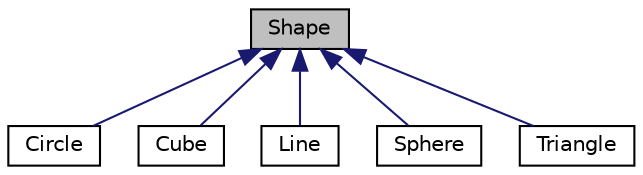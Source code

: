digraph "Shape"
{
  edge [fontname="Helvetica",fontsize="10",labelfontname="Helvetica",labelfontsize="10"];
  node [fontname="Helvetica",fontsize="10",shape=record];
  Node1 [label="Shape",height=0.2,width=0.4,color="black", fillcolor="grey75", style="filled", fontcolor="black"];
  Node1 -> Node2 [dir="back",color="midnightblue",fontsize="10",style="solid",fontname="Helvetica"];
  Node2 [label="Circle",height=0.2,width=0.4,color="black", fillcolor="white", style="filled",URL="$structCircle.html"];
  Node1 -> Node3 [dir="back",color="midnightblue",fontsize="10",style="solid",fontname="Helvetica"];
  Node3 [label="Cube",height=0.2,width=0.4,color="black", fillcolor="white", style="filled",URL="$structCube.html"];
  Node1 -> Node4 [dir="back",color="midnightblue",fontsize="10",style="solid",fontname="Helvetica"];
  Node4 [label="Line",height=0.2,width=0.4,color="black", fillcolor="white", style="filled",URL="$structLine.html"];
  Node1 -> Node5 [dir="back",color="midnightblue",fontsize="10",style="solid",fontname="Helvetica"];
  Node5 [label="Sphere",height=0.2,width=0.4,color="black", fillcolor="white", style="filled",URL="$structSphere.html"];
  Node1 -> Node6 [dir="back",color="midnightblue",fontsize="10",style="solid",fontname="Helvetica"];
  Node6 [label="Triangle",height=0.2,width=0.4,color="black", fillcolor="white", style="filled",URL="$structTriangle.html"];
}
